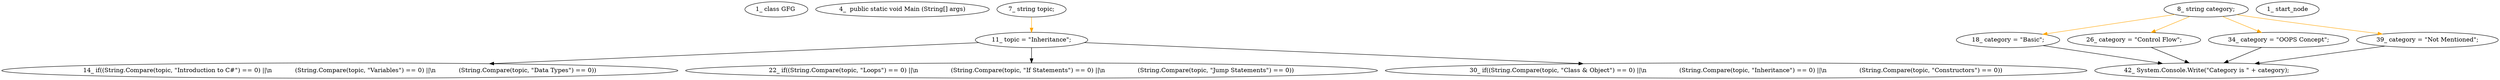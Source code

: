 digraph  {
6 [label="1_\ class\ GFG\ ", type_label=class_declaration];
9 [label="4_\ \ public\ static\ void\ Main\ \(String\[\]\ args\)", type_label=method_declaration];
20 [label="7_\ string\ topic;", type_label=expression_statement];
24 [label="8_\ string\ category;", type_label=expression_statement];
28 [label="11_\ topic\ =\ \"Inheritance\";", type_label=expression_statement];
32 [label="14_\ if\(\(String\.Compare\(topic,\ \"Introduction\ to\ C\#\"\)\ ==\ 0\)\ \|\|\\n\ \ \ \ \ \ \ \ \ \ \ \ \(String\.Compare\(topic,\ \"Variables\"\)\ ==\ 0\)\ \|\|\\n\ \ \ \ \ \ \ \ \ \ \ \ \(String\.Compare\(topic,\ \"Data\ Types\"\)\ ==\ 0\)\)", type_label=if];
64 [label="18_\ category\ =\ \"Basic\";", type_label=expression_statement];
68 [label="22_\ if\(\(String\.Compare\(topic,\ \"Loops\"\)\ ==\ 0\)\ \|\|\\n\ \ \ \ \ \ \ \ \ \ \ \ \ \ \ \ \ \(String\.Compare\(topic,\ \"If\ Statements\"\)\ ==\ 0\)\ \|\|\\n\ \ \ \ \ \ \ \ \ \ \ \ \ \ \ \ \ \(String\.Compare\(topic,\ \"Jump\ Statements\"\)\ ==\ 0\)\)", type_label=if];
100 [label="26_\ category\ =\ \"Control\ Flow\";", type_label=expression_statement];
104 [label="30_\ if\(\(String\.Compare\(topic,\ \"Class\ \&\ Object\"\)\ ==\ 0\)\ \|\|\\n\ \ \ \ \ \ \ \ \ \ \ \ \ \ \ \ \ \(String\.Compare\(topic,\ \"Inheritance\"\)\ ==\ 0\)\ \|\|\\n\ \ \ \ \ \ \ \ \ \ \ \ \ \ \ \ \ \(String\.Compare\(topic,\ \"Constructors\"\)\ ==\ 0\)\)", type_label=if];
136 [label="34_\ category\ =\ \"OOPS\ Concept\";", type_label=expression_statement];
141 [label="39_\ category\ =\ \"Not\ Mentioned\";", type_label=expression_statement];
145 [label="42_\ System\.Console\.Write\(\"Category\ is\ \"\ \+\ category\);", type_label=expression_statement];
1 [label="1_\ start_node", type_label=start];
20 -> 28  [color=orange, key=0];
24 -> 64  [color=orange, key=0];
24 -> 100  [color=orange, key=0];
24 -> 136  [color=orange, key=0];
24 -> 141  [color=orange, key=0];
28 -> 32  [key=0, used_def=topic];
28 -> 68  [key=0, used_def=topic];
28 -> 104  [key=0, used_def=topic];
64 -> 145  [key=0, used_def=category];
100 -> 145  [key=0, used_def=category];
136 -> 145  [key=0, used_def=category];
141 -> 145  [key=0, used_def=category];
}

